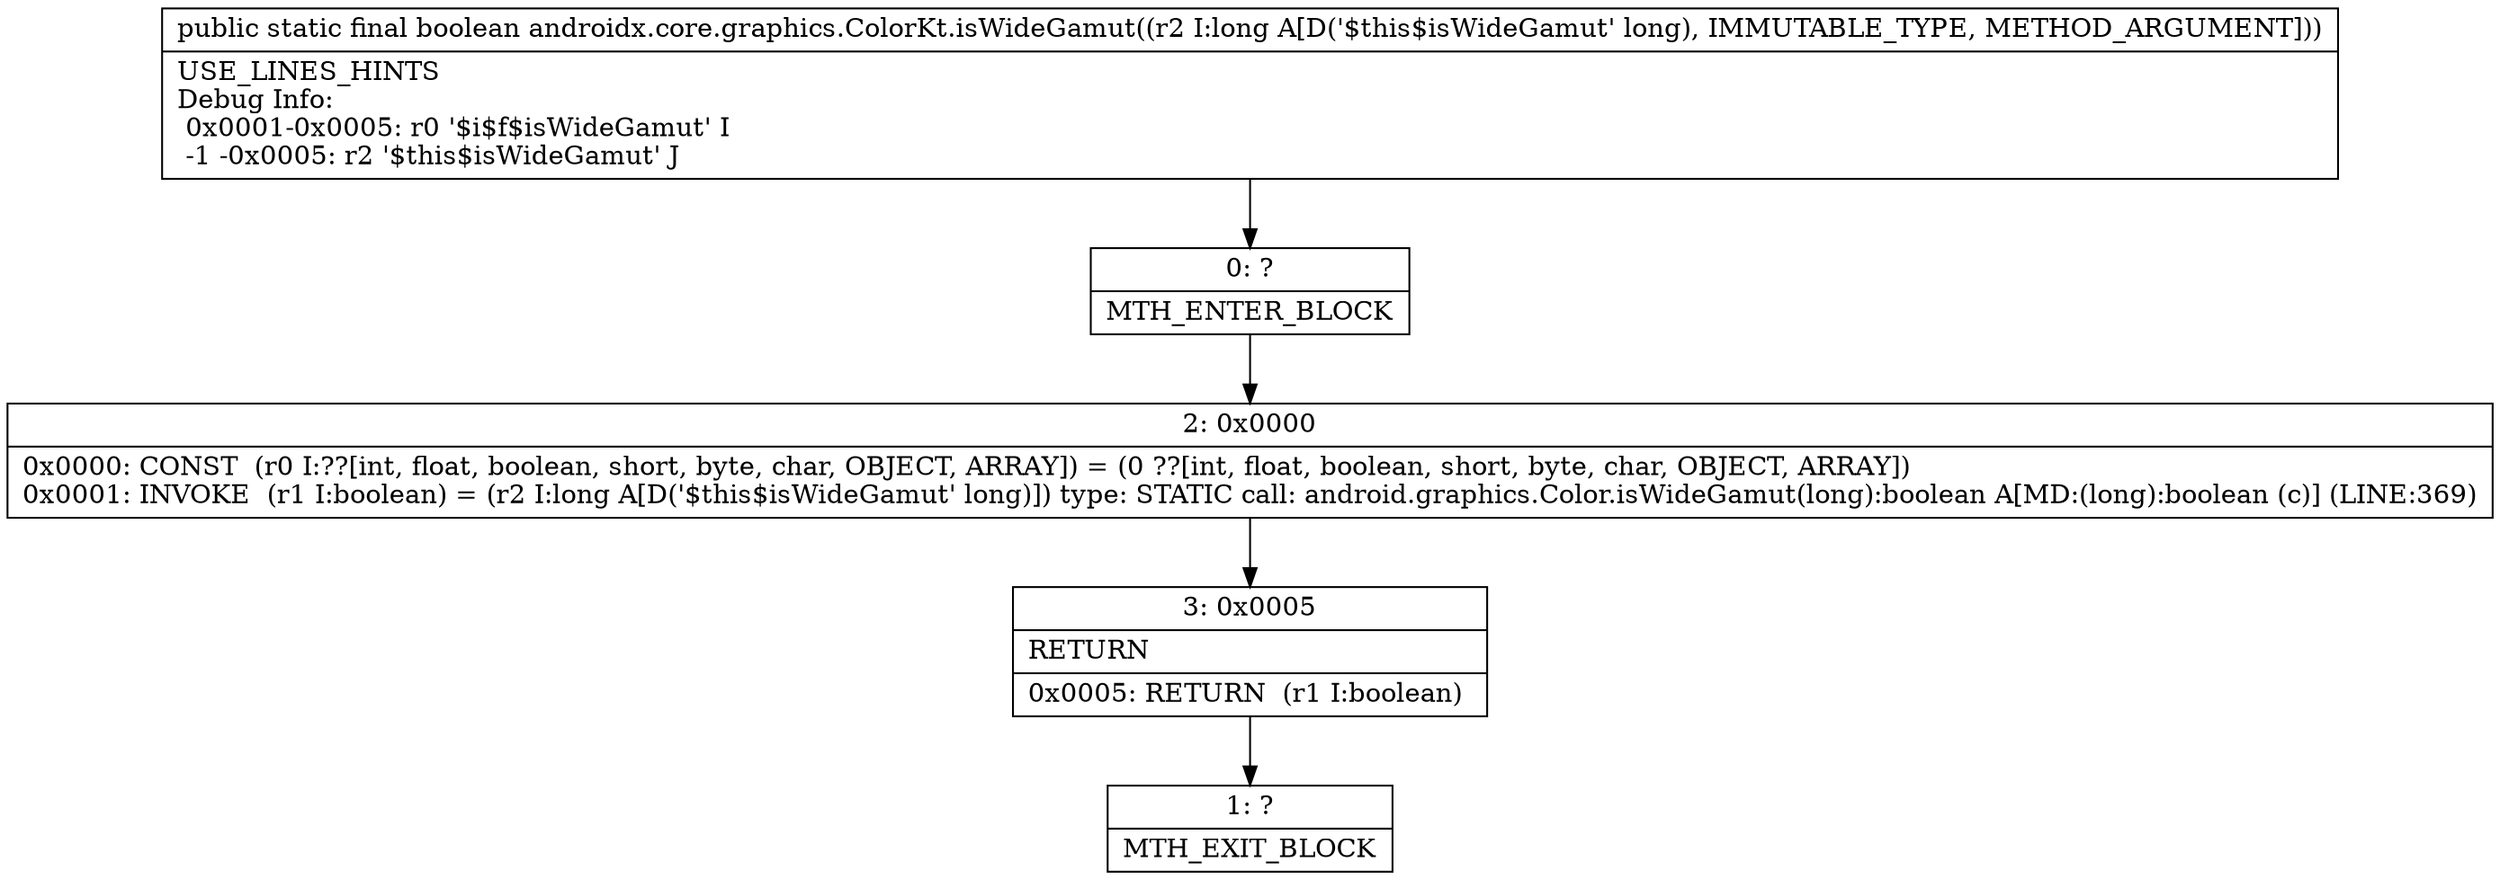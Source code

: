 digraph "CFG forandroidx.core.graphics.ColorKt.isWideGamut(J)Z" {
Node_0 [shape=record,label="{0\:\ ?|MTH_ENTER_BLOCK\l}"];
Node_2 [shape=record,label="{2\:\ 0x0000|0x0000: CONST  (r0 I:??[int, float, boolean, short, byte, char, OBJECT, ARRAY]) = (0 ??[int, float, boolean, short, byte, char, OBJECT, ARRAY]) \l0x0001: INVOKE  (r1 I:boolean) = (r2 I:long A[D('$this$isWideGamut' long)]) type: STATIC call: android.graphics.Color.isWideGamut(long):boolean A[MD:(long):boolean (c)] (LINE:369)\l}"];
Node_3 [shape=record,label="{3\:\ 0x0005|RETURN\l|0x0005: RETURN  (r1 I:boolean) \l}"];
Node_1 [shape=record,label="{1\:\ ?|MTH_EXIT_BLOCK\l}"];
MethodNode[shape=record,label="{public static final boolean androidx.core.graphics.ColorKt.isWideGamut((r2 I:long A[D('$this$isWideGamut' long), IMMUTABLE_TYPE, METHOD_ARGUMENT]))  | USE_LINES_HINTS\lDebug Info:\l  0x0001\-0x0005: r0 '$i$f$isWideGamut' I\l  \-1 \-0x0005: r2 '$this$isWideGamut' J\l}"];
MethodNode -> Node_0;Node_0 -> Node_2;
Node_2 -> Node_3;
Node_3 -> Node_1;
}

